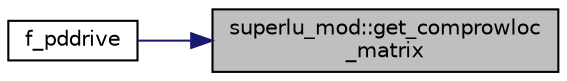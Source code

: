 digraph "superlu_mod::get_comprowloc_matrix"
{
 // LATEX_PDF_SIZE
  edge [fontname="Helvetica",fontsize="10",labelfontname="Helvetica",labelfontsize="10"];
  node [fontname="Helvetica",fontsize="10",shape=record];
  rankdir="RL";
  Node1 [label="superlu_mod::get_comprowloc\l_matrix",height=0.2,width=0.4,color="black", fillcolor="grey75", style="filled", fontcolor="black",tooltip=" "];
  Node1 -> Node2 [dir="back",color="midnightblue",fontsize="10",style="solid",fontname="Helvetica"];
  Node2 [label="f_pddrive",height=0.2,width=0.4,color="black", fillcolor="white", style="filled",URL="$f__pddrive__old_8f90.html#a1afcbef4b08d30a08caec8bf66313f45",tooltip=" "];
}
